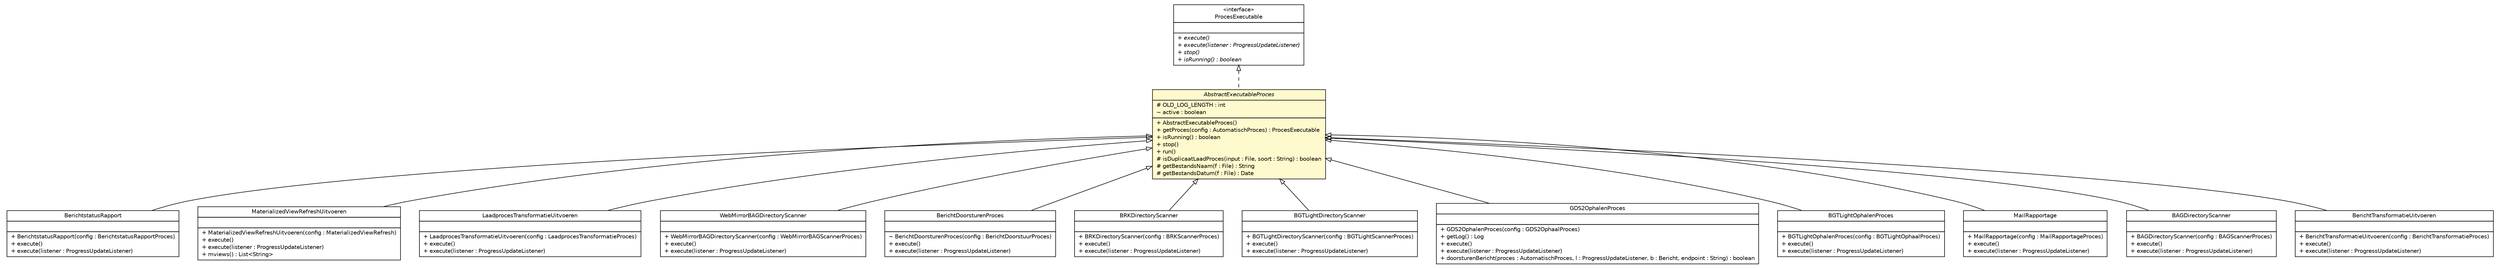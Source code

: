 #!/usr/local/bin/dot
#
# Class diagram 
# Generated by UMLGraph version R5_6-24-gf6e263 (http://www.umlgraph.org/)
#

digraph G {
	edge [fontname="Helvetica",fontsize=10,labelfontname="Helvetica",labelfontsize=10];
	node [fontname="Helvetica",fontsize=10,shape=plaintext];
	nodesep=0.25;
	ranksep=0.5;
	// nl.b3p.brmo.service.scanner.BerichtstatusRapport
	c379 [label=<<table title="nl.b3p.brmo.service.scanner.BerichtstatusRapport" border="0" cellborder="1" cellspacing="0" cellpadding="2" port="p" href="./BerichtstatusRapport.html">
		<tr><td><table border="0" cellspacing="0" cellpadding="1">
<tr><td align="center" balign="center"> BerichtstatusRapport </td></tr>
		</table></td></tr>
		<tr><td><table border="0" cellspacing="0" cellpadding="1">
<tr><td align="left" balign="left">  </td></tr>
		</table></td></tr>
		<tr><td><table border="0" cellspacing="0" cellpadding="1">
<tr><td align="left" balign="left"> + BerichtstatusRapport(config : BerichtstatusRapportProces) </td></tr>
<tr><td align="left" balign="left"> + execute() </td></tr>
<tr><td align="left" balign="left"> + execute(listener : ProgressUpdateListener) </td></tr>
		</table></td></tr>
		</table>>, URL="./BerichtstatusRapport.html", fontname="Helvetica", fontcolor="black", fontsize=10.0];
	// nl.b3p.brmo.service.scanner.AbstractExecutableProces
	c380 [label=<<table title="nl.b3p.brmo.service.scanner.AbstractExecutableProces" border="0" cellborder="1" cellspacing="0" cellpadding="2" port="p" bgcolor="lemonChiffon" href="./AbstractExecutableProces.html">
		<tr><td><table border="0" cellspacing="0" cellpadding="1">
<tr><td align="center" balign="center"><font face="Helvetica-Oblique"> AbstractExecutableProces </font></td></tr>
		</table></td></tr>
		<tr><td><table border="0" cellspacing="0" cellpadding="1">
<tr><td align="left" balign="left"> # OLD_LOG_LENGTH : int </td></tr>
<tr><td align="left" balign="left"> ~ active : boolean </td></tr>
		</table></td></tr>
		<tr><td><table border="0" cellspacing="0" cellpadding="1">
<tr><td align="left" balign="left"> + AbstractExecutableProces() </td></tr>
<tr><td align="left" balign="left"> + getProces(config : AutomatischProces) : ProcesExecutable </td></tr>
<tr><td align="left" balign="left"> + isRunning() : boolean </td></tr>
<tr><td align="left" balign="left"> + stop() </td></tr>
<tr><td align="left" balign="left"> + run() </td></tr>
<tr><td align="left" balign="left"> # isDuplicaatLaadProces(input : File, soort : String) : boolean </td></tr>
<tr><td align="left" balign="left"> # getBestandsNaam(f : File) : String </td></tr>
<tr><td align="left" balign="left"> # getBestandsDatum(f : File) : Date </td></tr>
		</table></td></tr>
		</table>>, URL="./AbstractExecutableProces.html", fontname="Helvetica", fontcolor="black", fontsize=10.0];
	// nl.b3p.brmo.service.scanner.MaterializedViewRefreshUitvoeren
	c382 [label=<<table title="nl.b3p.brmo.service.scanner.MaterializedViewRefreshUitvoeren" border="0" cellborder="1" cellspacing="0" cellpadding="2" port="p" href="./MaterializedViewRefreshUitvoeren.html">
		<tr><td><table border="0" cellspacing="0" cellpadding="1">
<tr><td align="center" balign="center"> MaterializedViewRefreshUitvoeren </td></tr>
		</table></td></tr>
		<tr><td><table border="0" cellspacing="0" cellpadding="1">
<tr><td align="left" balign="left">  </td></tr>
		</table></td></tr>
		<tr><td><table border="0" cellspacing="0" cellpadding="1">
<tr><td align="left" balign="left"> + MaterializedViewRefreshUitvoeren(config : MaterializedViewRefresh) </td></tr>
<tr><td align="left" balign="left"> + execute() </td></tr>
<tr><td align="left" balign="left"> + execute(listener : ProgressUpdateListener) </td></tr>
<tr><td align="left" balign="left"> + mviews() : List&lt;String&gt; </td></tr>
		</table></td></tr>
		</table>>, URL="./MaterializedViewRefreshUitvoeren.html", fontname="Helvetica", fontcolor="black", fontsize=10.0];
	// nl.b3p.brmo.service.scanner.LaadprocesTransformatieUitvoeren
	c384 [label=<<table title="nl.b3p.brmo.service.scanner.LaadprocesTransformatieUitvoeren" border="0" cellborder="1" cellspacing="0" cellpadding="2" port="p" href="./LaadprocesTransformatieUitvoeren.html">
		<tr><td><table border="0" cellspacing="0" cellpadding="1">
<tr><td align="center" balign="center"> LaadprocesTransformatieUitvoeren </td></tr>
		</table></td></tr>
		<tr><td><table border="0" cellspacing="0" cellpadding="1">
<tr><td align="left" balign="left">  </td></tr>
		</table></td></tr>
		<tr><td><table border="0" cellspacing="0" cellpadding="1">
<tr><td align="left" balign="left"> + LaadprocesTransformatieUitvoeren(config : LaadprocesTransformatieProces) </td></tr>
<tr><td align="left" balign="left"> + execute() </td></tr>
<tr><td align="left" balign="left"> + execute(listener : ProgressUpdateListener) </td></tr>
		</table></td></tr>
		</table>>, URL="./LaadprocesTransformatieUitvoeren.html", fontname="Helvetica", fontcolor="black", fontsize=10.0];
	// nl.b3p.brmo.service.scanner.WebMirrorBAGDirectoryScanner
	c388 [label=<<table title="nl.b3p.brmo.service.scanner.WebMirrorBAGDirectoryScanner" border="0" cellborder="1" cellspacing="0" cellpadding="2" port="p" href="./WebMirrorBAGDirectoryScanner.html">
		<tr><td><table border="0" cellspacing="0" cellpadding="1">
<tr><td align="center" balign="center"> WebMirrorBAGDirectoryScanner </td></tr>
		</table></td></tr>
		<tr><td><table border="0" cellspacing="0" cellpadding="1">
<tr><td align="left" balign="left">  </td></tr>
		</table></td></tr>
		<tr><td><table border="0" cellspacing="0" cellpadding="1">
<tr><td align="left" balign="left"> + WebMirrorBAGDirectoryScanner(config : WebMirrorBAGScannerProces) </td></tr>
<tr><td align="left" balign="left"> + execute() </td></tr>
<tr><td align="left" balign="left"> + execute(listener : ProgressUpdateListener) </td></tr>
		</table></td></tr>
		</table>>, URL="./WebMirrorBAGDirectoryScanner.html", fontname="Helvetica", fontcolor="black", fontsize=10.0];
	// nl.b3p.brmo.service.scanner.BerichtDoorsturenProces
	c390 [label=<<table title="nl.b3p.brmo.service.scanner.BerichtDoorsturenProces" border="0" cellborder="1" cellspacing="0" cellpadding="2" port="p" href="./BerichtDoorsturenProces.html">
		<tr><td><table border="0" cellspacing="0" cellpadding="1">
<tr><td align="center" balign="center"> BerichtDoorsturenProces </td></tr>
		</table></td></tr>
		<tr><td><table border="0" cellspacing="0" cellpadding="1">
<tr><td align="left" balign="left">  </td></tr>
		</table></td></tr>
		<tr><td><table border="0" cellspacing="0" cellpadding="1">
<tr><td align="left" balign="left"> ~ BerichtDoorsturenProces(config : BerichtDoorstuurProces) </td></tr>
<tr><td align="left" balign="left"> + execute() </td></tr>
<tr><td align="left" balign="left"> + execute(listener : ProgressUpdateListener) </td></tr>
		</table></td></tr>
		</table>>, URL="./BerichtDoorsturenProces.html", fontname="Helvetica", fontcolor="black", fontsize=10.0];
	// nl.b3p.brmo.service.scanner.ProcesExecutable
	c393 [label=<<table title="nl.b3p.brmo.service.scanner.ProcesExecutable" border="0" cellborder="1" cellspacing="0" cellpadding="2" port="p" href="./ProcesExecutable.html">
		<tr><td><table border="0" cellspacing="0" cellpadding="1">
<tr><td align="center" balign="center"> &#171;interface&#187; </td></tr>
<tr><td align="center" balign="center"> ProcesExecutable </td></tr>
		</table></td></tr>
		<tr><td><table border="0" cellspacing="0" cellpadding="1">
<tr><td align="left" balign="left">  </td></tr>
		</table></td></tr>
		<tr><td><table border="0" cellspacing="0" cellpadding="1">
<tr><td align="left" balign="left"><font face="Helvetica-Oblique" point-size="10.0"> + execute() </font></td></tr>
<tr><td align="left" balign="left"><font face="Helvetica-Oblique" point-size="10.0"> + execute(listener : ProgressUpdateListener) </font></td></tr>
<tr><td align="left" balign="left"><font face="Helvetica-Oblique" point-size="10.0"> + stop() </font></td></tr>
<tr><td align="left" balign="left"><font face="Helvetica-Oblique" point-size="10.0"> + isRunning() : boolean </font></td></tr>
		</table></td></tr>
		</table>>, URL="./ProcesExecutable.html", fontname="Helvetica", fontcolor="black", fontsize=10.0];
	// nl.b3p.brmo.service.scanner.BRKDirectoryScanner
	c397 [label=<<table title="nl.b3p.brmo.service.scanner.BRKDirectoryScanner" border="0" cellborder="1" cellspacing="0" cellpadding="2" port="p" href="./BRKDirectoryScanner.html">
		<tr><td><table border="0" cellspacing="0" cellpadding="1">
<tr><td align="center" balign="center"> BRKDirectoryScanner </td></tr>
		</table></td></tr>
		<tr><td><table border="0" cellspacing="0" cellpadding="1">
<tr><td align="left" balign="left">  </td></tr>
		</table></td></tr>
		<tr><td><table border="0" cellspacing="0" cellpadding="1">
<tr><td align="left" balign="left"> + BRKDirectoryScanner(config : BRKScannerProces) </td></tr>
<tr><td align="left" balign="left"> + execute() </td></tr>
<tr><td align="left" balign="left"> + execute(listener : ProgressUpdateListener) </td></tr>
		</table></td></tr>
		</table>>, URL="./BRKDirectoryScanner.html", fontname="Helvetica", fontcolor="black", fontsize=10.0];
	// nl.b3p.brmo.service.scanner.BGTLightDirectoryScanner
	c400 [label=<<table title="nl.b3p.brmo.service.scanner.BGTLightDirectoryScanner" border="0" cellborder="1" cellspacing="0" cellpadding="2" port="p" href="./BGTLightDirectoryScanner.html">
		<tr><td><table border="0" cellspacing="0" cellpadding="1">
<tr><td align="center" balign="center"> BGTLightDirectoryScanner </td></tr>
		</table></td></tr>
		<tr><td><table border="0" cellspacing="0" cellpadding="1">
<tr><td align="left" balign="left">  </td></tr>
		</table></td></tr>
		<tr><td><table border="0" cellspacing="0" cellpadding="1">
<tr><td align="left" balign="left"> + BGTLightDirectoryScanner(config : BGTLightScannerProces) </td></tr>
<tr><td align="left" balign="left"> + execute() </td></tr>
<tr><td align="left" balign="left"> + execute(listener : ProgressUpdateListener) </td></tr>
		</table></td></tr>
		</table>>, URL="./BGTLightDirectoryScanner.html", fontname="Helvetica", fontcolor="black", fontsize=10.0];
	// nl.b3p.brmo.service.scanner.GDS2OphalenProces
	c403 [label=<<table title="nl.b3p.brmo.service.scanner.GDS2OphalenProces" border="0" cellborder="1" cellspacing="0" cellpadding="2" port="p" href="./GDS2OphalenProces.html">
		<tr><td><table border="0" cellspacing="0" cellpadding="1">
<tr><td align="center" balign="center"> GDS2OphalenProces </td></tr>
		</table></td></tr>
		<tr><td><table border="0" cellspacing="0" cellpadding="1">
<tr><td align="left" balign="left">  </td></tr>
		</table></td></tr>
		<tr><td><table border="0" cellspacing="0" cellpadding="1">
<tr><td align="left" balign="left"> + GDS2OphalenProces(config : GDS2OphaalProces) </td></tr>
<tr><td align="left" balign="left"> + getLog() : Log </td></tr>
<tr><td align="left" balign="left"> + execute() </td></tr>
<tr><td align="left" balign="left"> + execute(listener : ProgressUpdateListener) </td></tr>
<tr><td align="left" balign="left"> + doorsturenBericht(proces : AutomatischProces, l : ProgressUpdateListener, b : Bericht, endpoint : String) : boolean </td></tr>
		</table></td></tr>
		</table>>, URL="./GDS2OphalenProces.html", fontname="Helvetica", fontcolor="black", fontsize=10.0];
	// nl.b3p.brmo.service.scanner.BGTLightOphalenProces
	c406 [label=<<table title="nl.b3p.brmo.service.scanner.BGTLightOphalenProces" border="0" cellborder="1" cellspacing="0" cellpadding="2" port="p" href="./BGTLightOphalenProces.html">
		<tr><td><table border="0" cellspacing="0" cellpadding="1">
<tr><td align="center" balign="center"> BGTLightOphalenProces </td></tr>
		</table></td></tr>
		<tr><td><table border="0" cellspacing="0" cellpadding="1">
<tr><td align="left" balign="left">  </td></tr>
		</table></td></tr>
		<tr><td><table border="0" cellspacing="0" cellpadding="1">
<tr><td align="left" balign="left"> + BGTLightOphalenProces(config : BGTLightOphaalProces) </td></tr>
<tr><td align="left" balign="left"> + execute() </td></tr>
<tr><td align="left" balign="left"> + execute(listener : ProgressUpdateListener) </td></tr>
		</table></td></tr>
		</table>>, URL="./BGTLightOphalenProces.html", fontname="Helvetica", fontcolor="black", fontsize=10.0];
	// nl.b3p.brmo.service.scanner.MailRapportage
	c408 [label=<<table title="nl.b3p.brmo.service.scanner.MailRapportage" border="0" cellborder="1" cellspacing="0" cellpadding="2" port="p" href="./MailRapportage.html">
		<tr><td><table border="0" cellspacing="0" cellpadding="1">
<tr><td align="center" balign="center"> MailRapportage </td></tr>
		</table></td></tr>
		<tr><td><table border="0" cellspacing="0" cellpadding="1">
<tr><td align="left" balign="left">  </td></tr>
		</table></td></tr>
		<tr><td><table border="0" cellspacing="0" cellpadding="1">
<tr><td align="left" balign="left"> + MailRapportage(config : MailRapportageProces) </td></tr>
<tr><td align="left" balign="left"> + execute() </td></tr>
<tr><td align="left" balign="left"> + execute(listener : ProgressUpdateListener) </td></tr>
		</table></td></tr>
		</table>>, URL="./MailRapportage.html", fontname="Helvetica", fontcolor="black", fontsize=10.0];
	// nl.b3p.brmo.service.scanner.BAGDirectoryScanner
	c411 [label=<<table title="nl.b3p.brmo.service.scanner.BAGDirectoryScanner" border="0" cellborder="1" cellspacing="0" cellpadding="2" port="p" href="./BAGDirectoryScanner.html">
		<tr><td><table border="0" cellspacing="0" cellpadding="1">
<tr><td align="center" balign="center"> BAGDirectoryScanner </td></tr>
		</table></td></tr>
		<tr><td><table border="0" cellspacing="0" cellpadding="1">
<tr><td align="left" balign="left">  </td></tr>
		</table></td></tr>
		<tr><td><table border="0" cellspacing="0" cellpadding="1">
<tr><td align="left" balign="left"> + BAGDirectoryScanner(config : BAGScannerProces) </td></tr>
<tr><td align="left" balign="left"> + execute() </td></tr>
<tr><td align="left" balign="left"> + execute(listener : ProgressUpdateListener) </td></tr>
		</table></td></tr>
		</table>>, URL="./BAGDirectoryScanner.html", fontname="Helvetica", fontcolor="black", fontsize=10.0];
	// nl.b3p.brmo.service.scanner.BerichtTransformatieUitvoeren
	c414 [label=<<table title="nl.b3p.brmo.service.scanner.BerichtTransformatieUitvoeren" border="0" cellborder="1" cellspacing="0" cellpadding="2" port="p" href="./BerichtTransformatieUitvoeren.html">
		<tr><td><table border="0" cellspacing="0" cellpadding="1">
<tr><td align="center" balign="center"> BerichtTransformatieUitvoeren </td></tr>
		</table></td></tr>
		<tr><td><table border="0" cellspacing="0" cellpadding="1">
<tr><td align="left" balign="left">  </td></tr>
		</table></td></tr>
		<tr><td><table border="0" cellspacing="0" cellpadding="1">
<tr><td align="left" balign="left"> + BerichtTransformatieUitvoeren(config : BerichtTransformatieProces) </td></tr>
<tr><td align="left" balign="left"> + execute() </td></tr>
<tr><td align="left" balign="left"> + execute(listener : ProgressUpdateListener) </td></tr>
		</table></td></tr>
		</table>>, URL="./BerichtTransformatieUitvoeren.html", fontname="Helvetica", fontcolor="black", fontsize=10.0];
	//nl.b3p.brmo.service.scanner.BerichtstatusRapport extends nl.b3p.brmo.service.scanner.AbstractExecutableProces
	c380:p -> c379:p [dir=back,arrowtail=empty];
	//nl.b3p.brmo.service.scanner.AbstractExecutableProces implements nl.b3p.brmo.service.scanner.ProcesExecutable
	c393:p -> c380:p [dir=back,arrowtail=empty,style=dashed];
	//nl.b3p.brmo.service.scanner.MaterializedViewRefreshUitvoeren extends nl.b3p.brmo.service.scanner.AbstractExecutableProces
	c380:p -> c382:p [dir=back,arrowtail=empty];
	//nl.b3p.brmo.service.scanner.LaadprocesTransformatieUitvoeren extends nl.b3p.brmo.service.scanner.AbstractExecutableProces
	c380:p -> c384:p [dir=back,arrowtail=empty];
	//nl.b3p.brmo.service.scanner.WebMirrorBAGDirectoryScanner extends nl.b3p.brmo.service.scanner.AbstractExecutableProces
	c380:p -> c388:p [dir=back,arrowtail=empty];
	//nl.b3p.brmo.service.scanner.BerichtDoorsturenProces extends nl.b3p.brmo.service.scanner.AbstractExecutableProces
	c380:p -> c390:p [dir=back,arrowtail=empty];
	//nl.b3p.brmo.service.scanner.BRKDirectoryScanner extends nl.b3p.brmo.service.scanner.AbstractExecutableProces
	c380:p -> c397:p [dir=back,arrowtail=empty];
	//nl.b3p.brmo.service.scanner.BGTLightDirectoryScanner extends nl.b3p.brmo.service.scanner.AbstractExecutableProces
	c380:p -> c400:p [dir=back,arrowtail=empty];
	//nl.b3p.brmo.service.scanner.GDS2OphalenProces extends nl.b3p.brmo.service.scanner.AbstractExecutableProces
	c380:p -> c403:p [dir=back,arrowtail=empty];
	//nl.b3p.brmo.service.scanner.BGTLightOphalenProces extends nl.b3p.brmo.service.scanner.AbstractExecutableProces
	c380:p -> c406:p [dir=back,arrowtail=empty];
	//nl.b3p.brmo.service.scanner.MailRapportage extends nl.b3p.brmo.service.scanner.AbstractExecutableProces
	c380:p -> c408:p [dir=back,arrowtail=empty];
	//nl.b3p.brmo.service.scanner.BAGDirectoryScanner extends nl.b3p.brmo.service.scanner.AbstractExecutableProces
	c380:p -> c411:p [dir=back,arrowtail=empty];
	//nl.b3p.brmo.service.scanner.BerichtTransformatieUitvoeren extends nl.b3p.brmo.service.scanner.AbstractExecutableProces
	c380:p -> c414:p [dir=back,arrowtail=empty];
}

